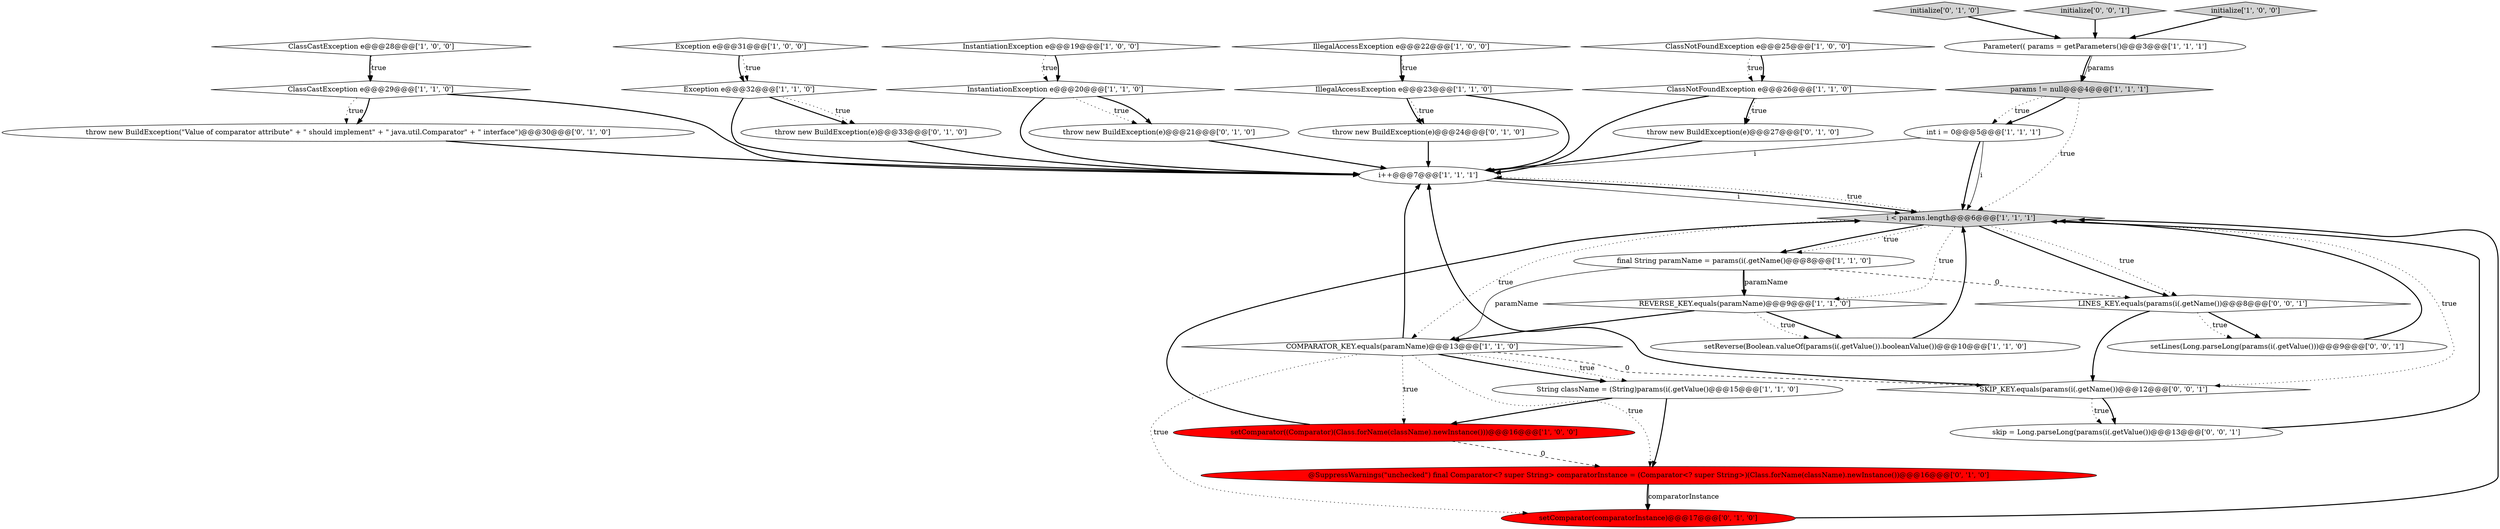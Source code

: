 digraph {
15 [style = filled, label = "IllegalAccessException e@@@22@@@['1', '0', '0']", fillcolor = white, shape = diamond image = "AAA0AAABBB1BBB"];
13 [style = filled, label = "String className = (String)params(i(.getValue()@@@15@@@['1', '1', '0']", fillcolor = white, shape = ellipse image = "AAA0AAABBB1BBB"];
0 [style = filled, label = "i++@@@7@@@['1', '1', '1']", fillcolor = white, shape = ellipse image = "AAA0AAABBB1BBB"];
12 [style = filled, label = "i < params.length@@@6@@@['1', '1', '1']", fillcolor = lightgray, shape = diamond image = "AAA0AAABBB1BBB"];
27 [style = filled, label = "throw new BuildException(e)@@@27@@@['0', '1', '0']", fillcolor = white, shape = ellipse image = "AAA0AAABBB2BBB"];
8 [style = filled, label = "ClassCastException e@@@28@@@['1', '0', '0']", fillcolor = white, shape = diamond image = "AAA0AAABBB1BBB"];
7 [style = filled, label = "params != null@@@4@@@['1', '1', '1']", fillcolor = lightgray, shape = diamond image = "AAA0AAABBB1BBB"];
17 [style = filled, label = "setReverse(Boolean.valueOf(params(i(.getValue()).booleanValue())@@@10@@@['1', '1', '0']", fillcolor = white, shape = ellipse image = "AAA0AAABBB1BBB"];
6 [style = filled, label = "COMPARATOR_KEY.equals(paramName)@@@13@@@['1', '1', '0']", fillcolor = white, shape = diamond image = "AAA0AAABBB1BBB"];
5 [style = filled, label = "ClassNotFoundException e@@@25@@@['1', '0', '0']", fillcolor = white, shape = diamond image = "AAA0AAABBB1BBB"];
29 [style = filled, label = "initialize['0', '1', '0']", fillcolor = lightgray, shape = diamond image = "AAA0AAABBB2BBB"];
32 [style = filled, label = "initialize['0', '0', '1']", fillcolor = lightgray, shape = diamond image = "AAA0AAABBB3BBB"];
3 [style = filled, label = "Exception e@@@31@@@['1', '0', '0']", fillcolor = white, shape = diamond image = "AAA0AAABBB1BBB"];
20 [style = filled, label = "final String paramName = params(i(.getName()@@@8@@@['1', '1', '0']", fillcolor = white, shape = ellipse image = "AAA0AAABBB1BBB"];
22 [style = filled, label = "@SuppressWarnings(\"unchecked\") final Comparator<? super String> comparatorInstance = (Comparator<? super String>)(Class.forName(className).newInstance())@@@16@@@['0', '1', '0']", fillcolor = red, shape = ellipse image = "AAA1AAABBB2BBB"];
30 [style = filled, label = "skip = Long.parseLong(params(i(.getValue())@@@13@@@['0', '0', '1']", fillcolor = white, shape = ellipse image = "AAA0AAABBB3BBB"];
1 [style = filled, label = "ClassCastException e@@@29@@@['1', '1', '0']", fillcolor = white, shape = diamond image = "AAA0AAABBB1BBB"];
11 [style = filled, label = "IllegalAccessException e@@@23@@@['1', '1', '0']", fillcolor = white, shape = diamond image = "AAA0AAABBB1BBB"];
4 [style = filled, label = "REVERSE_KEY.equals(paramName)@@@9@@@['1', '1', '0']", fillcolor = white, shape = diamond image = "AAA0AAABBB1BBB"];
33 [style = filled, label = "setLines(Long.parseLong(params(i(.getValue()))@@@9@@@['0', '0', '1']", fillcolor = white, shape = ellipse image = "AAA0AAABBB3BBB"];
18 [style = filled, label = "ClassNotFoundException e@@@26@@@['1', '1', '0']", fillcolor = white, shape = diamond image = "AAA0AAABBB1BBB"];
10 [style = filled, label = "setComparator((Comparator)(Class.forName(className).newInstance()))@@@16@@@['1', '0', '0']", fillcolor = red, shape = ellipse image = "AAA1AAABBB1BBB"];
25 [style = filled, label = "throw new BuildException(e)@@@33@@@['0', '1', '0']", fillcolor = white, shape = ellipse image = "AAA0AAABBB2BBB"];
16 [style = filled, label = "Parameter(( params = getParameters()@@@3@@@['1', '1', '1']", fillcolor = white, shape = ellipse image = "AAA0AAABBB1BBB"];
28 [style = filled, label = "throw new BuildException(e)@@@24@@@['0', '1', '0']", fillcolor = white, shape = ellipse image = "AAA0AAABBB2BBB"];
24 [style = filled, label = "throw new BuildException(\"Value of comparator attribute\" + \" should implement\" + \" java.util.Comparator\" + \" interface\")@@@30@@@['0', '1', '0']", fillcolor = white, shape = ellipse image = "AAA0AAABBB2BBB"];
34 [style = filled, label = "LINES_KEY.equals(params(i(.getName())@@@8@@@['0', '0', '1']", fillcolor = white, shape = diamond image = "AAA0AAABBB3BBB"];
21 [style = filled, label = "InstantiationException e@@@20@@@['1', '1', '0']", fillcolor = white, shape = diamond image = "AAA0AAABBB1BBB"];
2 [style = filled, label = "int i = 0@@@5@@@['1', '1', '1']", fillcolor = white, shape = ellipse image = "AAA0AAABBB1BBB"];
9 [style = filled, label = "InstantiationException e@@@19@@@['1', '0', '0']", fillcolor = white, shape = diamond image = "AAA0AAABBB1BBB"];
19 [style = filled, label = "initialize['1', '0', '0']", fillcolor = lightgray, shape = diamond image = "AAA0AAABBB1BBB"];
31 [style = filled, label = "SKIP_KEY.equals(params(i(.getName())@@@12@@@['0', '0', '1']", fillcolor = white, shape = diamond image = "AAA0AAABBB3BBB"];
14 [style = filled, label = "Exception e@@@32@@@['1', '1', '0']", fillcolor = white, shape = diamond image = "AAA0AAABBB1BBB"];
23 [style = filled, label = "throw new BuildException(e)@@@21@@@['0', '1', '0']", fillcolor = white, shape = ellipse image = "AAA0AAABBB2BBB"];
26 [style = filled, label = "setComparator(comparatorInstance)@@@17@@@['0', '1', '0']", fillcolor = red, shape = ellipse image = "AAA1AAABBB2BBB"];
25->0 [style = bold, label=""];
13->10 [style = bold, label=""];
22->26 [style = bold, label=""];
11->28 [style = bold, label=""];
7->2 [style = dotted, label="true"];
20->6 [style = solid, label="paramName"];
22->26 [style = solid, label="comparatorInstance"];
14->25 [style = bold, label=""];
12->31 [style = dotted, label="true"];
4->17 [style = bold, label=""];
21->0 [style = bold, label=""];
27->0 [style = bold, label=""];
5->18 [style = dotted, label="true"];
0->12 [style = solid, label="i"];
4->6 [style = bold, label=""];
24->0 [style = bold, label=""];
31->0 [style = bold, label=""];
0->12 [style = bold, label=""];
6->13 [style = dotted, label="true"];
3->14 [style = bold, label=""];
34->33 [style = bold, label=""];
1->24 [style = dotted, label="true"];
16->7 [style = bold, label=""];
12->20 [style = bold, label=""];
6->31 [style = dashed, label="0"];
34->31 [style = bold, label=""];
12->34 [style = bold, label=""];
6->0 [style = bold, label=""];
5->18 [style = bold, label=""];
1->0 [style = bold, label=""];
6->22 [style = dotted, label="true"];
33->12 [style = bold, label=""];
32->16 [style = bold, label=""];
9->21 [style = dotted, label="true"];
10->22 [style = dashed, label="0"];
23->0 [style = bold, label=""];
2->12 [style = bold, label=""];
3->14 [style = dotted, label="true"];
20->4 [style = bold, label=""];
19->16 [style = bold, label=""];
7->12 [style = dotted, label="true"];
6->10 [style = dotted, label="true"];
8->1 [style = bold, label=""];
28->0 [style = bold, label=""];
8->1 [style = dotted, label="true"];
31->30 [style = dotted, label="true"];
26->12 [style = bold, label=""];
6->26 [style = dotted, label="true"];
17->12 [style = bold, label=""];
20->4 [style = solid, label="paramName"];
11->0 [style = bold, label=""];
30->12 [style = bold, label=""];
12->20 [style = dotted, label="true"];
15->11 [style = bold, label=""];
14->0 [style = bold, label=""];
18->27 [style = bold, label=""];
12->6 [style = dotted, label="true"];
20->34 [style = dashed, label="0"];
10->12 [style = bold, label=""];
7->2 [style = bold, label=""];
1->24 [style = bold, label=""];
21->23 [style = dotted, label="true"];
6->13 [style = bold, label=""];
2->12 [style = solid, label="i"];
14->25 [style = dotted, label="true"];
31->30 [style = bold, label=""];
34->33 [style = dotted, label="true"];
9->21 [style = bold, label=""];
15->11 [style = dotted, label="true"];
11->28 [style = dotted, label="true"];
2->0 [style = solid, label="i"];
12->0 [style = dotted, label="true"];
12->4 [style = dotted, label="true"];
13->22 [style = bold, label=""];
16->7 [style = solid, label="params"];
4->17 [style = dotted, label="true"];
29->16 [style = bold, label=""];
18->0 [style = bold, label=""];
18->27 [style = dotted, label="true"];
12->34 [style = dotted, label="true"];
21->23 [style = bold, label=""];
}
